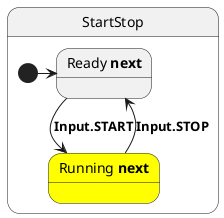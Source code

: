 @startuml
state StartStop{
  [*] -> Ready
  state "Ready **next**" as Ready
  state "Running **next**" as Running #yellow
  Ready --> Running : **Input.START**
  Running --> Ready : **Input.STOP**
}
@enduml